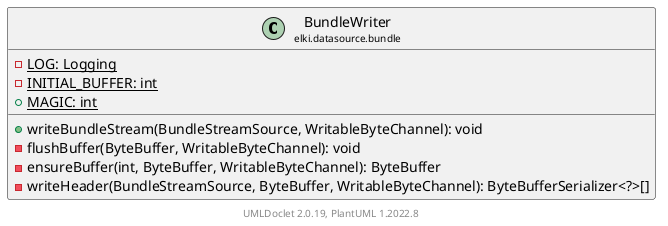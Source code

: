 @startuml
    remove .*\.(Instance|Par|Parameterizer|Factory)$
    set namespaceSeparator none
    hide empty fields
    hide empty methods

    class "<size:14>BundleWriter\n<size:10>elki.datasource.bundle" as elki.datasource.bundle.BundleWriter [[BundleWriter.html]] {
        {static} -LOG: Logging
        {static} -INITIAL_BUFFER: int
        {static} +MAGIC: int
        +writeBundleStream(BundleStreamSource, WritableByteChannel): void
        -flushBuffer(ByteBuffer, WritableByteChannel): void
        -ensureBuffer(int, ByteBuffer, WritableByteChannel): ByteBuffer
        -writeHeader(BundleStreamSource, ByteBuffer, WritableByteChannel): ByteBufferSerializer<?>[]
    }

    center footer UMLDoclet 2.0.19, PlantUML 1.2022.8
@enduml

